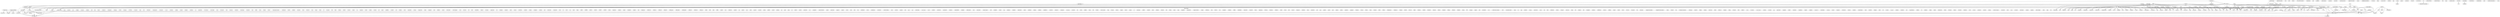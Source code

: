 digraph G {
    "abridge-diff";
    "abridge-diff" -> "magit";
    "abridge-diff" -> "seq";
    "ace-pinyin" -> "avy";
    "ace-pinyin" -> "pinyinlib";
    "ace-pinyin" -> "subword";
    "achievements" -> "keyfreq";
    "achievements" -> "vc";
    "amread-mode" -> "cl-lib";
    "amread-mode" -> "pyim";
    "amread-mode";
    "applescript-mode";
    "async";
    "autothemer" -> "dash";
    "autothemer";
    "avy";
    "avy" -> "cl-lib";
    "avy" -> "ert";
    "avy" -> "ring";
    "avy" -> "subword";
    "beacon" -> "s";
    "beacon";
    "benchmark-init" -> "cl-lib";
    "benchmark-init" -> "tabulated-list";
    "citre";
    "closql" -> "compat";
    "closql" -> "emacsql-sqlite";
    "closql";
    "company";
    "company-box" -> "company";
    "company-box" -> "dash";
    "company-box" -> "frame-local";
    "company-box";
    "company-quickhelp" -> "company";
    "company-quickhelp" -> "pos-tip";
    "company-quickhelp";
    "compat" -> "nadvice";
    "compat";
    "corfu";
    "dash" -> "info-look";
    "dash";
    "deadgrep" -> "dash";
    "deadgrep" -> "s";
    "deadgrep" -> "spinner";
    "deadgrep";
    "denote";
    "diff-hl" -> "cl-lib";
    "diff-hl" -> "diff";
    "diff-hl" -> "diff-mode";
    "diff-hl" -> "ert";
    "diff-hl" -> "face-remap";
    "diff-hl" -> "log-view";
    "diff-hl" -> "posframe";
    "diff-hl" -> "smartrep";
    "diff-hl" -> "vc";
    "diff-hl";
    "dwim-shell-command";
    "edit-indirect";
    "elenv";
    "elisp-demos";
    "elisp-depmap" -> "dash";
    "elisp-depmap" -> "paren";
    "elisp-depmap" -> "org";
    "elisp-depmap" -> "seq";
    "elisp-refs" -> "dash";
    "elisp-refs" -> "s";
    "elpl";
    "emacsql";
    "emacsql-sqlite" -> "emacsql";
    "emacsql-sqlite";
    "emacsql-sqlite3" -> "emacsql";
    "emacsql-sqlite3";
    "epkg" -> "closql";
    "epkg" -> "compat";
    "epkg";
    "esup" -> "cl-lib";
    "esup" -> "s";
    "esup";
    "esxml" -> "cl-lib";
    "esxml" -> "kv";
    "esxml";
    "exec-path-from-shell" -> "cl-lib";
    "exec-path-from-shell";
    "f" -> "dash";
    "f" -> "s";
    "f" -> "dash";
    "f" -> "s";
    "f";
    "frame-local";
    "free-keys" -> "cl-lib";
    "gc-buffers";
    "gif-screencast";
    "git-commit" -> "compat";
    "git-commit" -> "transient";
    "git-commit" -> "with-editor";
    "git-commit";
    "git-gutter";
    "git-modes";
    "goto-line-preview";
    "graphviz-dot-mode";
    "grugru";
    "gruvbox-theme" -> "autothemer";
    "helpful" -> "dash";
    "helpful" -> "elisp-refs";
    "helpful" -> "f";
    "helpful" -> "s";
    "helpful";
    "highlight-parentheses";
    "hl-column";
    "ht" -> "dash";
    "ialign";
    "insecure-lock";
    "keycast" -> "compat";
    "keycast";
    "keyfreq" -> "cl-lib";
    "keyfreq" -> "json";
    "keypression" -> "cl-lib";
    "link-hint" -> "avy";
    "link-hint" -> "browse-url";
    "link-hint" -> "cl-lib";
    "link-hint" -> "epkg";
    "link-hint" -> "ffap";
    "link-hint" -> "goto-addr";
    "link-hint" -> "rx";
    "link-hint" -> "thingatpt";
    "magit" -> "add-log";
    "magit" -> "ansi-color";
    "magit" -> "auth-source";
    "magit" -> "autorevert";
    "magit" -> "benchmark";
    "magit" -> "bookmark";
    "magit" -> "cl-lib";
    "magit" -> "compat";
    "magit" -> "crm";
    "magit" -> "dash";
    "magit" -> "diff-mode";
    "magit" -> "ediff";
    "magit" -> "eieio";
    "magit";
    "magit" -> "epa";
    "magit" -> "ert";
    "magit" -> "flyspell";
    "magit" -> "format-spec";
    "magit" -> "git-commit";
    "magit" -> "gravatar";
    "magit" -> "ido";
    "magit" -> "ido-completing-read+";
    "magit" -> "libgit";
    "magit" -> "lisp-mnt";
    "magit" -> "log-edit";
    "magit" -> "magit-section";
    "magit" -> "man";
    "magit" -> "package";
    "magit" -> "ring";
    "magit" -> "rx";
    "magit" -> "seq";
    "magit" -> "server";
    "magit" -> "smerge-mode";
    "magit" -> "tramp";
    "magit" -> "transient";
    "magit" -> "vc";
    "magit" -> "which-func";
    "magit" -> "with-editor";
    "magit" -> "woman";
    "magit";
    "magit-section" -> "compat";
    "magit-section" -> "dash";
    "magit-section";
    "markdown-mode" -> "cl-lib";
    "markdown-mode" -> "color";
    "markdown-mode" -> "edit-indirect";
    "markdown-mode" -> "ert";
    "markdown-mode" -> "eww";
    "markdown-mode" -> "ispell";
    "markdown-mode" -> "outline";
    "markdown-mode" -> "project";
    "markdown-mode" -> "rx";
    "markdown-mode" -> "thingatpt";
    "markdown-mode" -> "url";
    "markdown-mode";
    "mlscroll" -> "cl-lib";
    "mlscroll" -> "seq";
    "mmm-mode" -> "cl-lib";
    "mmm-mode";
    "mmt" -> "cl-lib";
    "mmt";
    "mpv.el" -> "cl-lib";
    "mpv.el" -> "json";
    "mpv.el" -> "org";
    "mpv.el" -> "tq";
    "mpv.el" -> "url";
    "mpv.el" -> "mpv";
    "msgu";
    "nov" -> "esxml";
    "nov";
    "on-screen" -> "cl-lib";
    "orderless";
    "org-roam" -> "ansi-color";
    "org-roam" -> "buttercup";
    "org-roam" -> "cl-lib";
    "org-roam" -> "dash";
    "org-roam" -> "emacsql";
    "org-roam" -> "emacsql-sqlite";
    "org-roam" -> "emacsql-sqlite3";
    "org-roam" -> "magit";
    "org-roam" -> "magit-section";
    "org-roam" -> "org";
    "org-roam" -> "rx";
    "org-roam" -> "seq";
    "org-roam" -> "url";
    "org-roam" -> "xml";
    "org-roam";
    "org-roam-ui" -> "org-roam";
    "org-roam-ui" -> "simple-httpd";
    "org-roam-ui" -> "websocket";
    "org-roam-ui";
    "origami" -> "cl-lib";
    "origami" -> "dash";
    "origami" -> "fringe-helper";
    "origami" -> "s";
    "origami";
    "osx-dictionary" -> "cl-lib";
    "pcre2el" -> "cl-lib";
    "pcre2el" -> "pcase";
    "pcre2el" -> "re-builder";
    "pcre2el" -> "ring";
    "pcre2el" -> "rx";
    "pcre2el";
    "peg";
    "pkg-dm" -> "elenv";
    "pkg-dm" -> "msgu";
    "pkg-dm" -> "prt";
    "pkg-dm" -> "recentf-excl";
    "pkg-dm" -> "s";
    "pkg-dm";
    "popup";
    "popwin";
    "posframe" -> "cl-lib";
    "posframe";
    "prt" -> "msgu";
    "prt" -> "spinner";
    "prt";
    "pyim" -> "async";
    "pyim" -> "xr";
    "pyim";
    "quickrun" -> "ansi-color";
    "quickrun" -> "cl-lib";
    "quickrun" -> "eshell";
    "quickrun" -> "ht";
    "quickrun";
    "read-aloud";
    "recentf-excl";
    "relint" -> "xr";
    "relint";
    "reveal-in-folder" -> "f";
    "reveal-in-folder" -> "s";
    "reveal-in-folder";
    "rfc-mode";
    "simple-httpd" -> "cl-lib";
    "siri-shortcuts";
    "sis" -> "terminal-focus-reporting";
    "sis";
    "smex" -> "ido";
    "smex";
    "solarized-theme";
    "spinner";
    "standard-themes";
    "subed" -> "dom";
    "subed" -> "json";
    "subed" -> "xml";
    "terminal-focus-reporting";
    "tldr";
    "topsy";
    "translate-mode";
    "tree-sitter" -> "tsc";
    "tree-sitter";
    "tsc";
    "typit" -> "cl-lib";
    "typit" -> "f";
    "typit" -> "mmt";
    "use-package" -> "bind-key";
    "use-package";
    "vc-msg" -> "popup";
    "vc-msg";
    "vs-dark-theme";
    "vs-light-theme";
    "vundo" -> "cl-lib";
    "vundo" -> "ert";
    "vundo" -> "pcase";
    "vundo" -> "seq";
    "websocket" -> "cl-lib";
    "with-editor" -> "compat";
    "with-editor";
    "wucuo" -> "cl-lib";
    "wucuo" -> "find-lisp";
    "wucuo" -> "flyspell";
    "xr" -> "cl-lib";
    "xr" -> "ert";
    "xr" -> "rx";
    "yaml";
    "yasnippet" -> "cl-lib";
    "yasnippet" -> "color";
    "yasnippet" -> "edebug";
    "yasnippet" -> "eldoc";
    "yasnippet" -> "ert";
    "yasnippet" -> "ert-x";
    "yasnippet" -> "ido";
    "yasnippet" -> "org";
    "youtube-sub-extractor";
    "zoom";
    subgraph cluster_a {
        style = "dashed";
        label = "Emacs Builtin";
        "5x5";
        "add-log";
        "align";
        "allout";
        "allout-widgets";
        "ange-ftp";
        "animate";
        "ansi-color";
        "antlr-mode";
        "arc-mode";
        "array";
        "artist";
        "asm-mode";
        "auth-source";
        "auth-source-pass";
        "autoarg";
        "autoconf";
        "autoinsert";
        "autorevert";
        "avl-tree";
        "avoid";
        "backtrace";
        "bat-mode";
        "battery";
        "benchmark";
        "bib-mode";
        "bibtex";
        "bibtex-style";
        "bindat";
        "binhex";
        "blackbox";
        "bookmark";
        "browse-url";
        "bs";
        "bubbles";
        "bug-reference";
        "calc";
        "calculator";
        "calendar";
        "cc-guess";
        "cc-mode";
        "cdl";
        "cedet";
        "cfengine";
        "char-fold";
        "chart";
        "check-declare";
        "checkdoc";
        "chistory";
        "cl-font-lock";
        "cl-generic";
        "cl-lib";
        "cl-print";
        "cmacexp";
        "cmuscheme";
        "color";
        "compare-w";
        "compface";
        "compile";
        "completion";
        "conf-mode";
        "cookie1";
        "copyright";
        "cperl-mode";
        "cpp";
        "crm";
        "css-mode";
        "cua-base";
        "cursor-sensor";
        "cvs-status";
        "cwarn";
        "dabbrev";
        "dbus";
        "dcl-mode";
        "debug";
        "decipher";
        "delim-col";
        "delsel";
        "descr-text";
        "desktop";
        "dframe";
        "diary-lib";
        "dictionary";
        "dictionary-connection";
        "diff";
        "diff-mode";
        "dig";
        "dirtrack";
        "disass";
        "display-fill-column-indica";
        "display-line-numbers";
        "dissociate";
        "dns";
        "dns-mode";
        "doc-view";
        "doctor";
        "dom";
        "double";
        "dunnet";
        "ebnf2ps";
        "ebrowse";
        "ebuff-menu";
        "echistory";
        "ecomplete";
        "ede";
        "edebug";
        "ediff";
        "edmacro";
        "edt";
        "ehelp";
        "eieio";
        "eieio-core";
        "eldoc";
        "elec-pair";
        "electric";
        "elide-head";
        "elint";
        "elp";
        "emacs";
        "emacs-lock";
        "emerge";
        "enriched";
        "epa";
        "epg";
        "erc";
        "ert";
        "ert-x";
        "eshell";
        "etags";
        "etc-authors-mode";
        "eudc";
        "eudcb-macos-contacts";
        "ewoc";
        "eww";
        "executable";
        "exif";
        "expand";
        "ezimage";
        "f90";
        "face-remap";
        "faceup";
        "feedmail";
        "ffap";
        "filecache";
        "fileloop";
        "filenotify";
        "filesets";
        "find-cmd";
        "find-dired";
        "find-file";
        "find-func";
        "find-lisp";
        "finder";
        "flow-ctrl";
        "flow-fill";
        "flymake";
        "flymake-cc";
        "flymake-proc";
        "flyspell";
        "foldout";
        "follow";
        "footnote";
        "format-spec";
        "forms";
        "fortran";
        "fortune";
        "frameset";
        "gamegrid";
        "gametree";
        "gdb-mi";
        "glasses";
        "gnus";
        "gnutls";
        "gomoku";
        "goto-addr";
        "gravatar";
        "grep";
        "gud";
        "handwrite";
        "hanoi";
        "hashcash";
        "help-at-pt";
        "hex-util";
        "hexl";
        "hi-lock";
        "hideif";
        "hideshow";
        "hierarchy";
        "hilit-chg";
        "hippie-exp";
        "hl-line";
        "hmac-def";
        "hmac-md5";
        "htmlfontify";
        "ibuffer";
        "icalendar";
        "icomplete";
        "icon";
        "idlwave";
        "ido";
        "ielm";
        "ietf-drums";
        "iimage";
        "image-converter";
        "image-dired";
        "image-file";
        "imap";
        "imenu";
        "inf-lisp";
        "info";
        "info-look";
        "info-xref";
        "informat";
        "inline";
        "isearchb";
        "iso8601";
        "ispell";
        "jka-compr";
        "js";
        "json";
        "jsonrpc";
        "kermit";
        "keypad";
        "kmacro";
        "ld-script";
        "ldap";
        "less-css-mode";
        "let-alist";
        "life";
        "linum";
        "lisp-mnt";
        "loadhist";
        "locate";
        "log-edit";
        "log-view";
        "lpr";
        "m4-mode";
        "macroexp";
        "mail-parse";
        "mail-prsvr";
        "mail-utils";
        "mailabbrev";
        "mailalias";
        "mailcap";
        "mailclient";
        "mairix";
        "make-mode";
        "makeinfo";
        "makesum";
        "man";
        "map";
        "master";
        "mb-depth";
        "md4";
        "memory-report";
        "meta-mode";
        "mh-e";
        "mhtml-mode";
        "midnight";
        "minibuf-eldef";
        "misearch";
        "mixal-mode";
        "mode-local";
        "modula2";
        "morse";
        "mouse-copy";
        "mouse-drag";
        "mpc";
        "mpuz";
        "msb";
        "mspools";
        "nadvice";
        "net-utils";
        "netrc";
        "network-stream";
        "newsticker";
        "notifications";
        "novice";
        "nroff-mode";
        "nsm";
        "ntlm";
        "nxml";
        "octave";
        "opascal";
        "org";
        "outline";
        "package";
        "page-ext";
        "paren";
        "parse-time";
        "pascal";
        "password-cache";
        "pcase";
        "pcomplete";
        "pcvs";
        "perl-mode";
        "picture";
        "plstore";
        "po";
        "pong";
        "pop3";
        "pp";
        "printing";
        "proced";
        "profiler";
        "project";
        "prolog";
        "ps-mode";
        "ps-print";
        "pulse";
        "puny";
        "python";
        "qp";
        "quickurl";
        "radix-tree";
        "rcirc";
        "re-builder";
        "recentf";
        "refbib";
        "refer";
        "refill";
        "reftex";
        "reftex-auc";
        "reftex-cite";
        "reftex-dcr";
        "reftex-global";
        "reftex-index";
        "reftex-parse";
        "reftex-ref";
        "reftex-sel";
        "reftex-toc";
        "reftex-vars";
        "regexp-opt";
        "regi";
        "registry";
        "remember";
        "repeat";
        "reporter";
        "reposition";
        "reveal";
        "rfc2045";
        "rfc2047";
        "rfc2104";
        "rfc2231";
        "rfc6068";
        "rfc822";
        "ring";
        "rlogin";
        "rmail";
        "rmc";
        "rot13";
        "rst";
        "rtree";
        "ruby-mode";
        "ruler-mode";
        "rx";
        "sasl";
        "savehist";
        "saveplace";
        "scheme";
        "scroll-all";
        "scroll-lock";
        "secrets";
        "select";
        "semantic";
        "sendmail";
        "seq";
        "server";
        "ses";
        "sgml-mode";
        "sh-script";
        "shadow";
        "shadowfile";
        "shell";
        "shr";
        "shr-color";
        "sieve";
        "sieve-manage";
        "sieve-mode";
        "simula";
        "skeleton";
        "smerge-mode";
        "smie";
        "smtpmail";
        "snake";
        "snmp-mode";
        "so-long";
        "soap-client";
        "socks";
        "solitaire";
        "sort";
        "soundex";
        "speedbar";
        "spook";
        "sql";
        "srecode";
        "strokes";
        "studly";
        "subword";
        "supercite";
        "svg";
        "syntax";
        "t-mouse";
        "tab-bar";
        "tab-line";
        "table";
        "tabulated-list";
        "talk";
        "tar-mode";
        "tcl";
        "telnet";
        "tempo";
        "term";
        "testcover";
        "tetris";
        "tex-mode";
        "texinfmt";
        "texinfo";
        "texnfo-upd";
        "text-property-search";
        "thingatpt";
        "thread";
        "thumbs";
        "thunk";
        "tildify";
        "time";
        "time-date";
        "time-stamp";
        "timeclock";
        "timezone";
        "tmm";
        "todo-mode";
        "tq";
        "trace";
        "tree-widget";
        "two-column";
        "type-break";
        "uce";
        "underline";
        "undigest";
        "unrmail";
        "unsafep";
        "url";
        "uudecode";
        "vc";
        "vcursor";
        "vera-mode";
        "verilog-mode";
        "vhdl-mode";
        "view";
        "viper";
        "vt-control";
        "vt100-led";
        "warnings";
        "wdired";
        "webjump";
        "which-func";
        "whitespace";
        "windmove";
        "winner";
        "woman";
        "xdg";
        "xml";
        "xref";
        "xscheme";
        "xt-mouse";
        "xwidget";
        "yenc";
        "zeroconf";
        "zone";
    }
    subgraph cluster_b {
        style = "dashed";
        label = "Third Party Tools";
        "mpv";
    }
}